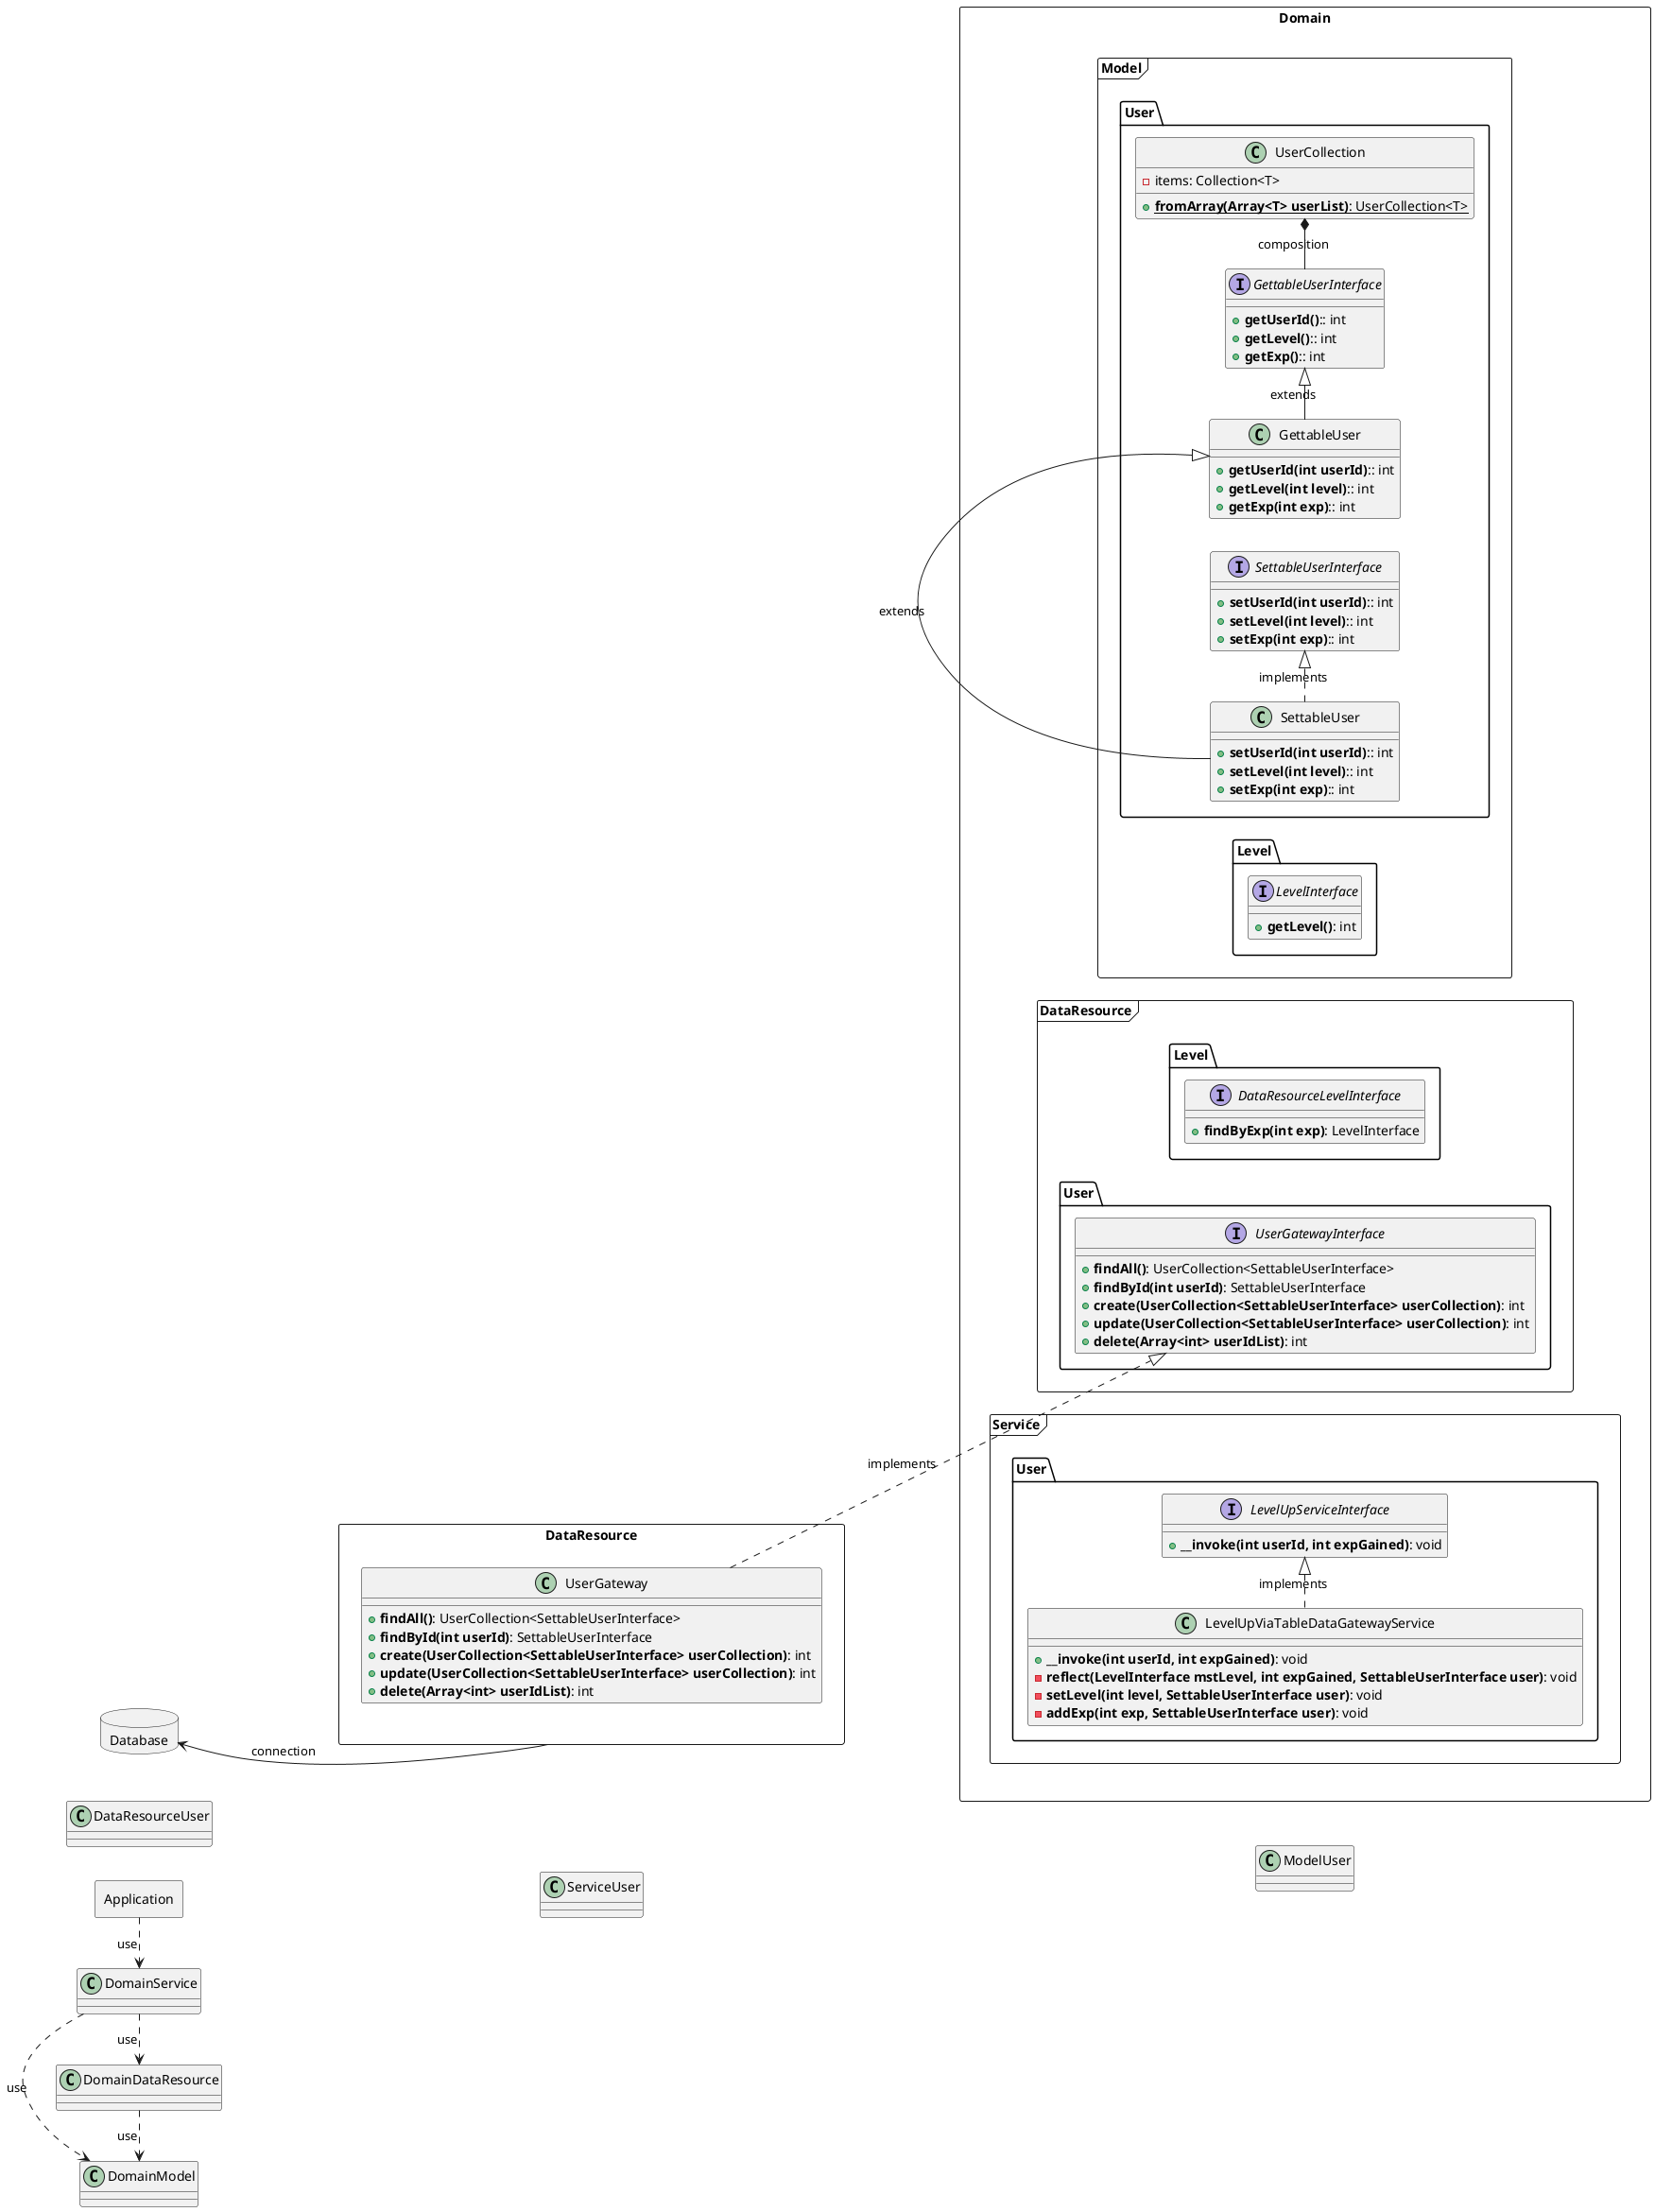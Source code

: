 @startuml
'https://plantuml.com/class-diagram

left to right direction

Application --[hidden]down> ServiceUser
Domain --[hidden]up> DataResource
DataResource --[hidden]up> Database

ServiceUser --[hidden]down> ModelUser
ServiceUser --[hidden]up> DataResourceUser
ModelUser --[hidden]up> DataResourceUser

Application .> DomainService: use
DomainService .> DomainDataResource: use
DomainService .> DomainModel: use
DomainDataResource .> DomainModel: use

package Application <<Rectangle>> {
}

package Domain <<Rectangle>> {
    package Model as DomainModel <<Frame>> {
        package User as ModelUser <<Folder>> {
            class UserCollection {
                - items: Collection<T>
                + {static} **fromArray(Array<T> userList)**: UserCollection<T>
            }

            interface GettableUserInterface {
                + **getUserId()**:: int
                + **getLevel()**:: int
                + **getExp()**:: int
            }

            class GettableUser {
                + **getUserId(int userId)**:: int
                + **getLevel(int level)**:: int
                + **getExp(int exp)**:: int
            }

            interface SettableUserInterface {
                + **setUserId(int userId)**:: int
                + **setLevel(int level)**:: int
                + **setExp(int exp)**:: int
            }

            class SettableUser {
                + **setUserId(int userId)**:: int
                + **setLevel(int level)**:: int
                + **setExp(int exp)**:: int
            }
        }

        package Level as ModelLevel <<Folder>> {
            interface LevelInterface {
                + **getLevel()**: int
            }
        }
    }

    package DataResource as DomainDataResource <<Frame>> {
        package Level as DataResourceLevel <<Folder>> {
            interface DataResourceLevelInterface {
                + **findByExp(int exp)**: LevelInterface
            }
        }
        package User as DataResourceUser <<Folder>> {
            interface UserGatewayInterface {
                + **findAll()**: UserCollection<SettableUserInterface>
                + **findById(int userId)**: SettableUserInterface
                + **create(UserCollection<SettableUserInterface> userCollection)**: int
                + **update(UserCollection<SettableUserInterface> userCollection)**: int
                + **delete(Array<int> userIdList)**: int
            }
        }
    }

    package Service as DomainService <<Frame>> {
        package User as ServiceUser <<Folder>> {
            interface LevelUpServiceInterface {
                + **__invoke(int userId, int expGained)**: void
            }

            class LevelUpViaTableDataGatewayService {
                + **__invoke(int userId, int expGained)**: void
                - **reflect(LevelInterface mstLevel, int expGained, SettableUserInterface user)**: void
                - **setLevel(int level, SettableUserInterface user)**: void
                - **addExp(int exp, SettableUserInterface user)**: void
            }
        }
    }
}

package DataResource <<Rectangle>> {
    class UserGateway {
        + **findAll()**: UserCollection<SettableUserInterface>
        + **findById(int userId)**: SettableUserInterface
        + **create(UserCollection<SettableUserInterface> userCollection)**: int
        + **update(UserCollection<SettableUserInterface> userCollection)**: int
        + **delete(Array<int> userIdList)**: int
    }
}

LevelUpViaTableDataGatewayService .|> LevelUpServiceInterface: implements

GettableUserInterface -* UserCollection: composition

GettableUser -|> GettableUserInterface: extends
SettableUser .|> SettableUserInterface: implements
SettableUser -|> GettableUser: extends

UserGateway .|> UserGatewayInterface : implements

package Database <<Database>> {
}

DataResource -down-> Database: connection

@enduml
